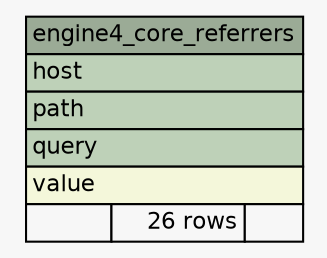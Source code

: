 // dot 2.38.0 on Windows 10 10.0
// SchemaSpy rev 590
digraph "engine4_core_referrers" {
  graph [
    rankdir="RL"
    bgcolor="#f7f7f7"
    nodesep="0.18"
    ranksep="0.46"
    fontname="Helvetica"
    fontsize="11"
  ];
  node [
    fontname="Helvetica"
    fontsize="11"
    shape="plaintext"
  ];
  edge [
    arrowsize="0.8"
  ];
  "engine4_core_referrers" [
    label=<
    <TABLE BORDER="0" CELLBORDER="1" CELLSPACING="0" BGCOLOR="#ffffff">
      <TR><TD COLSPAN="3" BGCOLOR="#9bab96" ALIGN="CENTER">engine4_core_referrers</TD></TR>
      <TR><TD PORT="host" COLSPAN="3" BGCOLOR="#bed1b8" ALIGN="LEFT">host</TD></TR>
      <TR><TD PORT="path" COLSPAN="3" BGCOLOR="#bed1b8" ALIGN="LEFT">path</TD></TR>
      <TR><TD PORT="query" COLSPAN="3" BGCOLOR="#bed1b8" ALIGN="LEFT">query</TD></TR>
      <TR><TD PORT="value" COLSPAN="3" BGCOLOR="#f4f7da" ALIGN="LEFT">value</TD></TR>
      <TR><TD ALIGN="LEFT" BGCOLOR="#f7f7f7">  </TD><TD ALIGN="RIGHT" BGCOLOR="#f7f7f7">26 rows</TD><TD ALIGN="RIGHT" BGCOLOR="#f7f7f7">  </TD></TR>
    </TABLE>>
    URL="tables/engine4_core_referrers.html"
    tooltip="engine4_core_referrers"
  ];
}
